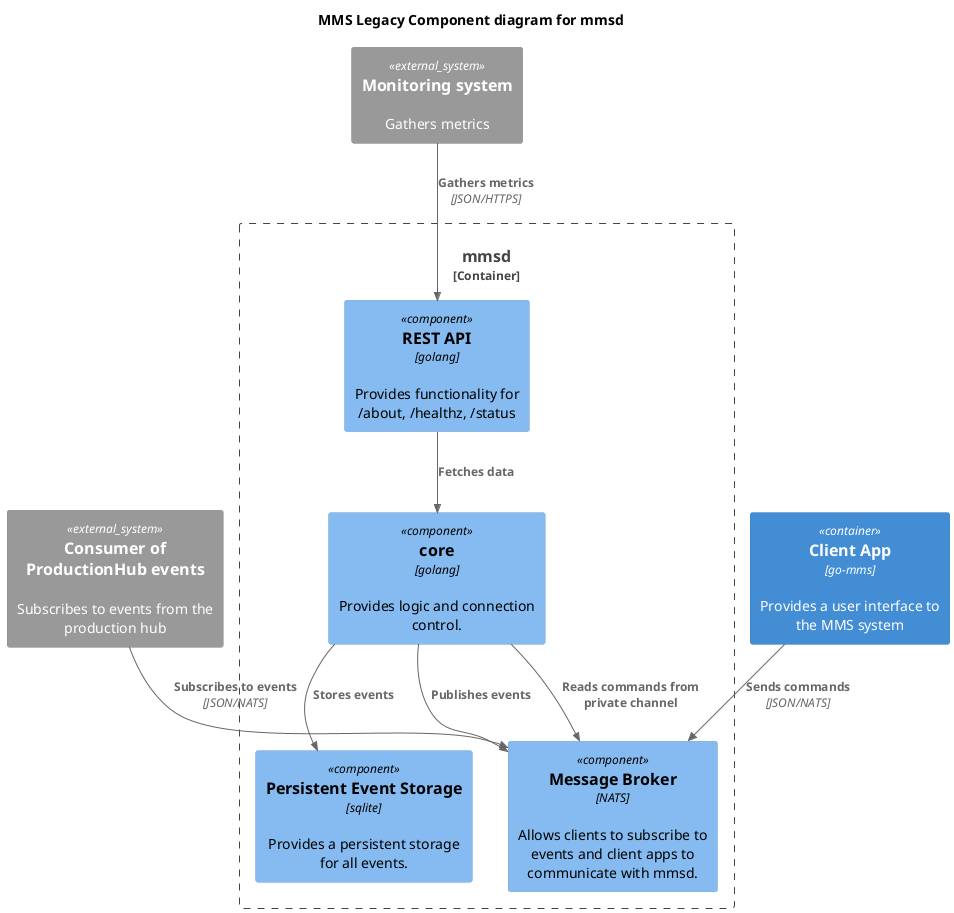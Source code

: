 @startuml
!include<C4/C4_Component>

title MMS Legacy Component diagram for mmsd

System_Ext(subscriber, "Consumer of ProductionHub events", "Subscribes to events from the production hub")
System_Ext(ms, "Monitoring system", "Gathers metrics")
Container(mms, "Client App", "go-mms", "Provides a user interface to the MMS system")

Container_Boundary(api, "mmsd") {
    Component(mb, "Message Broker", "NATS", "Allows clients to subscribe to events and client apps to communicate with mmsd.")
    Component(pes, "Persistent Event Storage", "sqlite", "Provides a persistent storage for all events.")
    Component(restapi, "REST API", "golang", "Provides functionality for /about, /healthz, /status")
    Component(core, "core", "golang", "Provides logic and connection control.")

    Rel(core, mb, "Reads commands from private channel")
    Rel(core, pes, "Stores events")
    Rel(core, mb, "Publishes events")
    Rel(restapi, core, "Fetches data")
}

Rel(mms, mb, "Sends commands", "JSON/NATS")
Rel(subscriber, mb, "Subscribes to events", "JSON/NATS")
Rel(ms, restapi, "Gathers metrics", "JSON/HTTPS")

@enduml